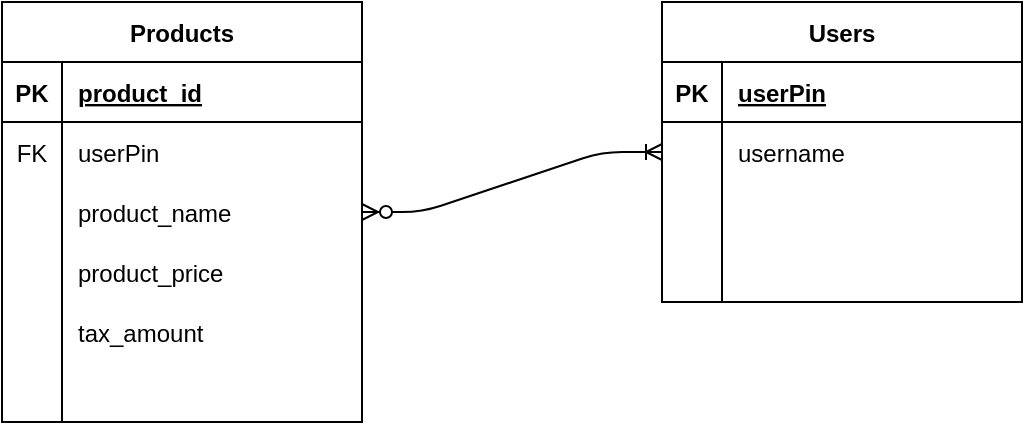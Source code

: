 <mxfile version="13.9.5" type="device"><diagram id="J3EtDN7CMGUfX-IvY_BU" name="Pagina-1"><mxGraphModel dx="1086" dy="806" grid="1" gridSize="10" guides="1" tooltips="1" connect="1" arrows="1" fold="1" page="1" pageScale="1" pageWidth="827" pageHeight="1169" math="0" shadow="0"><root><mxCell id="0"/><mxCell id="1" parent="0"/><mxCell id="y5oWz-4_tSHlQPRevXnH-1" value="Products" style="shape=table;startSize=30;container=1;collapsible=1;childLayout=tableLayout;fixedRows=1;rowLines=0;fontStyle=1;align=center;resizeLast=1;" vertex="1" parent="1"><mxGeometry x="100" y="115" width="180" height="210" as="geometry"/></mxCell><mxCell id="y5oWz-4_tSHlQPRevXnH-2" value="" style="shape=partialRectangle;collapsible=0;dropTarget=0;pointerEvents=0;fillColor=none;top=0;left=0;bottom=1;right=0;points=[[0,0.5],[1,0.5]];portConstraint=eastwest;" vertex="1" parent="y5oWz-4_tSHlQPRevXnH-1"><mxGeometry y="30" width="180" height="30" as="geometry"/></mxCell><mxCell id="y5oWz-4_tSHlQPRevXnH-3" value="PK" style="shape=partialRectangle;connectable=0;fillColor=none;top=0;left=0;bottom=0;right=0;fontStyle=1;overflow=hidden;" vertex="1" parent="y5oWz-4_tSHlQPRevXnH-2"><mxGeometry width="30" height="30" as="geometry"/></mxCell><mxCell id="y5oWz-4_tSHlQPRevXnH-4" value="product_id" style="shape=partialRectangle;connectable=0;fillColor=none;top=0;left=0;bottom=0;right=0;align=left;spacingLeft=6;fontStyle=5;overflow=hidden;" vertex="1" parent="y5oWz-4_tSHlQPRevXnH-2"><mxGeometry x="30" width="150" height="30" as="geometry"/></mxCell><mxCell id="y5oWz-4_tSHlQPRevXnH-30" value="" style="shape=partialRectangle;collapsible=0;dropTarget=0;pointerEvents=0;fillColor=none;top=0;left=0;bottom=0;right=0;points=[[0,0.5],[1,0.5]];portConstraint=eastwest;" vertex="1" parent="y5oWz-4_tSHlQPRevXnH-1"><mxGeometry y="60" width="180" height="30" as="geometry"/></mxCell><mxCell id="y5oWz-4_tSHlQPRevXnH-31" value="FK" style="shape=partialRectangle;connectable=0;fillColor=none;top=0;left=0;bottom=0;right=0;fontStyle=0;overflow=hidden;" vertex="1" parent="y5oWz-4_tSHlQPRevXnH-30"><mxGeometry width="30" height="30" as="geometry"/></mxCell><mxCell id="y5oWz-4_tSHlQPRevXnH-32" value="userPin" style="shape=partialRectangle;connectable=0;fillColor=none;top=0;left=0;bottom=0;right=0;align=left;spacingLeft=6;fontStyle=0;overflow=hidden;" vertex="1" parent="y5oWz-4_tSHlQPRevXnH-30"><mxGeometry x="30" width="150" height="30" as="geometry"/></mxCell><mxCell id="y5oWz-4_tSHlQPRevXnH-5" value="" style="shape=partialRectangle;collapsible=0;dropTarget=0;pointerEvents=0;fillColor=none;top=0;left=0;bottom=0;right=0;points=[[0,0.5],[1,0.5]];portConstraint=eastwest;" vertex="1" parent="y5oWz-4_tSHlQPRevXnH-1"><mxGeometry y="90" width="180" height="30" as="geometry"/></mxCell><mxCell id="y5oWz-4_tSHlQPRevXnH-6" value="" style="shape=partialRectangle;connectable=0;fillColor=none;top=0;left=0;bottom=0;right=0;editable=1;overflow=hidden;" vertex="1" parent="y5oWz-4_tSHlQPRevXnH-5"><mxGeometry width="30" height="30" as="geometry"/></mxCell><mxCell id="y5oWz-4_tSHlQPRevXnH-7" value="product_name" style="shape=partialRectangle;connectable=0;fillColor=none;top=0;left=0;bottom=0;right=0;align=left;spacingLeft=6;overflow=hidden;" vertex="1" parent="y5oWz-4_tSHlQPRevXnH-5"><mxGeometry x="30" width="150" height="30" as="geometry"/></mxCell><mxCell id="y5oWz-4_tSHlQPRevXnH-8" value="" style="shape=partialRectangle;collapsible=0;dropTarget=0;pointerEvents=0;fillColor=none;top=0;left=0;bottom=0;right=0;points=[[0,0.5],[1,0.5]];portConstraint=eastwest;" vertex="1" parent="y5oWz-4_tSHlQPRevXnH-1"><mxGeometry y="120" width="180" height="30" as="geometry"/></mxCell><mxCell id="y5oWz-4_tSHlQPRevXnH-9" value="" style="shape=partialRectangle;connectable=0;fillColor=none;top=0;left=0;bottom=0;right=0;editable=1;overflow=hidden;" vertex="1" parent="y5oWz-4_tSHlQPRevXnH-8"><mxGeometry width="30" height="30" as="geometry"/></mxCell><mxCell id="y5oWz-4_tSHlQPRevXnH-10" value="product_price" style="shape=partialRectangle;connectable=0;fillColor=none;top=0;left=0;bottom=0;right=0;align=left;spacingLeft=6;overflow=hidden;" vertex="1" parent="y5oWz-4_tSHlQPRevXnH-8"><mxGeometry x="30" width="150" height="30" as="geometry"/></mxCell><mxCell id="y5oWz-4_tSHlQPRevXnH-11" value="" style="shape=partialRectangle;collapsible=0;dropTarget=0;pointerEvents=0;fillColor=none;top=0;left=0;bottom=0;right=0;points=[[0,0.5],[1,0.5]];portConstraint=eastwest;" vertex="1" parent="y5oWz-4_tSHlQPRevXnH-1"><mxGeometry y="150" width="180" height="30" as="geometry"/></mxCell><mxCell id="y5oWz-4_tSHlQPRevXnH-12" value="" style="shape=partialRectangle;connectable=0;fillColor=none;top=0;left=0;bottom=0;right=0;editable=1;overflow=hidden;" vertex="1" parent="y5oWz-4_tSHlQPRevXnH-11"><mxGeometry width="30" height="30" as="geometry"/></mxCell><mxCell id="y5oWz-4_tSHlQPRevXnH-13" value="tax_amount " style="shape=partialRectangle;connectable=0;fillColor=none;top=0;left=0;bottom=0;right=0;align=left;spacingLeft=6;overflow=hidden;" vertex="1" parent="y5oWz-4_tSHlQPRevXnH-11"><mxGeometry x="30" width="150" height="30" as="geometry"/></mxCell><mxCell id="y5oWz-4_tSHlQPRevXnH-14" value="" style="shape=partialRectangle;collapsible=0;dropTarget=0;pointerEvents=0;fillColor=none;top=0;left=0;bottom=0;right=0;points=[[0,0.5],[1,0.5]];portConstraint=eastwest;" vertex="1" parent="y5oWz-4_tSHlQPRevXnH-1"><mxGeometry y="180" width="180" height="30" as="geometry"/></mxCell><mxCell id="y5oWz-4_tSHlQPRevXnH-15" value="" style="shape=partialRectangle;connectable=0;fillColor=none;top=0;left=0;bottom=0;right=0;fontStyle=0;overflow=hidden;" vertex="1" parent="y5oWz-4_tSHlQPRevXnH-14"><mxGeometry width="30" height="30" as="geometry"/></mxCell><mxCell id="y5oWz-4_tSHlQPRevXnH-16" value="" style="shape=partialRectangle;connectable=0;fillColor=none;top=0;left=0;bottom=0;right=0;align=left;spacingLeft=6;fontStyle=0;overflow=hidden;" vertex="1" parent="y5oWz-4_tSHlQPRevXnH-14"><mxGeometry x="30" width="150" height="30" as="geometry"/></mxCell><mxCell id="y5oWz-4_tSHlQPRevXnH-17" value="Users" style="shape=table;startSize=30;container=1;collapsible=1;childLayout=tableLayout;fixedRows=1;rowLines=0;fontStyle=1;align=center;resizeLast=1;" vertex="1" parent="1"><mxGeometry x="430" y="115" width="180" height="150" as="geometry"/></mxCell><mxCell id="y5oWz-4_tSHlQPRevXnH-18" value="" style="shape=partialRectangle;collapsible=0;dropTarget=0;pointerEvents=0;fillColor=none;top=0;left=0;bottom=1;right=0;points=[[0,0.5],[1,0.5]];portConstraint=eastwest;" vertex="1" parent="y5oWz-4_tSHlQPRevXnH-17"><mxGeometry y="30" width="180" height="30" as="geometry"/></mxCell><mxCell id="y5oWz-4_tSHlQPRevXnH-19" value="PK" style="shape=partialRectangle;connectable=0;fillColor=none;top=0;left=0;bottom=0;right=0;fontStyle=1;overflow=hidden;" vertex="1" parent="y5oWz-4_tSHlQPRevXnH-18"><mxGeometry width="30" height="30" as="geometry"/></mxCell><mxCell id="y5oWz-4_tSHlQPRevXnH-20" value="userPin" style="shape=partialRectangle;connectable=0;fillColor=none;top=0;left=0;bottom=0;right=0;align=left;spacingLeft=6;fontStyle=5;overflow=hidden;" vertex="1" parent="y5oWz-4_tSHlQPRevXnH-18"><mxGeometry x="30" width="150" height="30" as="geometry"/></mxCell><mxCell id="y5oWz-4_tSHlQPRevXnH-21" value="" style="shape=partialRectangle;collapsible=0;dropTarget=0;pointerEvents=0;fillColor=none;top=0;left=0;bottom=0;right=0;points=[[0,0.5],[1,0.5]];portConstraint=eastwest;" vertex="1" parent="y5oWz-4_tSHlQPRevXnH-17"><mxGeometry y="60" width="180" height="30" as="geometry"/></mxCell><mxCell id="y5oWz-4_tSHlQPRevXnH-22" value="" style="shape=partialRectangle;connectable=0;fillColor=none;top=0;left=0;bottom=0;right=0;editable=1;overflow=hidden;" vertex="1" parent="y5oWz-4_tSHlQPRevXnH-21"><mxGeometry width="30" height="30" as="geometry"/></mxCell><mxCell id="y5oWz-4_tSHlQPRevXnH-23" value="username" style="shape=partialRectangle;connectable=0;fillColor=none;top=0;left=0;bottom=0;right=0;align=left;spacingLeft=6;overflow=hidden;" vertex="1" parent="y5oWz-4_tSHlQPRevXnH-21"><mxGeometry x="30" width="150" height="30" as="geometry"/></mxCell><mxCell id="y5oWz-4_tSHlQPRevXnH-24" value="" style="shape=partialRectangle;collapsible=0;dropTarget=0;pointerEvents=0;fillColor=none;top=0;left=0;bottom=0;right=0;points=[[0,0.5],[1,0.5]];portConstraint=eastwest;" vertex="1" parent="y5oWz-4_tSHlQPRevXnH-17"><mxGeometry y="90" width="180" height="30" as="geometry"/></mxCell><mxCell id="y5oWz-4_tSHlQPRevXnH-25" value="" style="shape=partialRectangle;connectable=0;fillColor=none;top=0;left=0;bottom=0;right=0;editable=1;overflow=hidden;" vertex="1" parent="y5oWz-4_tSHlQPRevXnH-24"><mxGeometry width="30" height="30" as="geometry"/></mxCell><mxCell id="y5oWz-4_tSHlQPRevXnH-26" value="" style="shape=partialRectangle;connectable=0;fillColor=none;top=0;left=0;bottom=0;right=0;align=left;spacingLeft=6;overflow=hidden;" vertex="1" parent="y5oWz-4_tSHlQPRevXnH-24"><mxGeometry x="30" width="150" height="30" as="geometry"/></mxCell><mxCell id="y5oWz-4_tSHlQPRevXnH-27" value="" style="shape=partialRectangle;collapsible=0;dropTarget=0;pointerEvents=0;fillColor=none;top=0;left=0;bottom=0;right=0;points=[[0,0.5],[1,0.5]];portConstraint=eastwest;" vertex="1" parent="y5oWz-4_tSHlQPRevXnH-17"><mxGeometry y="120" width="180" height="30" as="geometry"/></mxCell><mxCell id="y5oWz-4_tSHlQPRevXnH-28" value="" style="shape=partialRectangle;connectable=0;fillColor=none;top=0;left=0;bottom=0;right=0;editable=1;overflow=hidden;" vertex="1" parent="y5oWz-4_tSHlQPRevXnH-27"><mxGeometry width="30" height="30" as="geometry"/></mxCell><mxCell id="y5oWz-4_tSHlQPRevXnH-29" value="" style="shape=partialRectangle;connectable=0;fillColor=none;top=0;left=0;bottom=0;right=0;align=left;spacingLeft=6;overflow=hidden;" vertex="1" parent="y5oWz-4_tSHlQPRevXnH-27"><mxGeometry x="30" width="150" height="30" as="geometry"/></mxCell><mxCell id="y5oWz-4_tSHlQPRevXnH-33" value="" style="edgeStyle=entityRelationEdgeStyle;fontSize=12;html=1;endArrow=ERoneToMany;startArrow=ERzeroToMany;" edge="1" parent="1" source="y5oWz-4_tSHlQPRevXnH-1" target="y5oWz-4_tSHlQPRevXnH-17"><mxGeometry width="100" height="100" relative="1" as="geometry"><mxPoint x="360" y="360" as="sourcePoint"/><mxPoint x="460" y="260" as="targetPoint"/></mxGeometry></mxCell></root></mxGraphModel></diagram></mxfile>